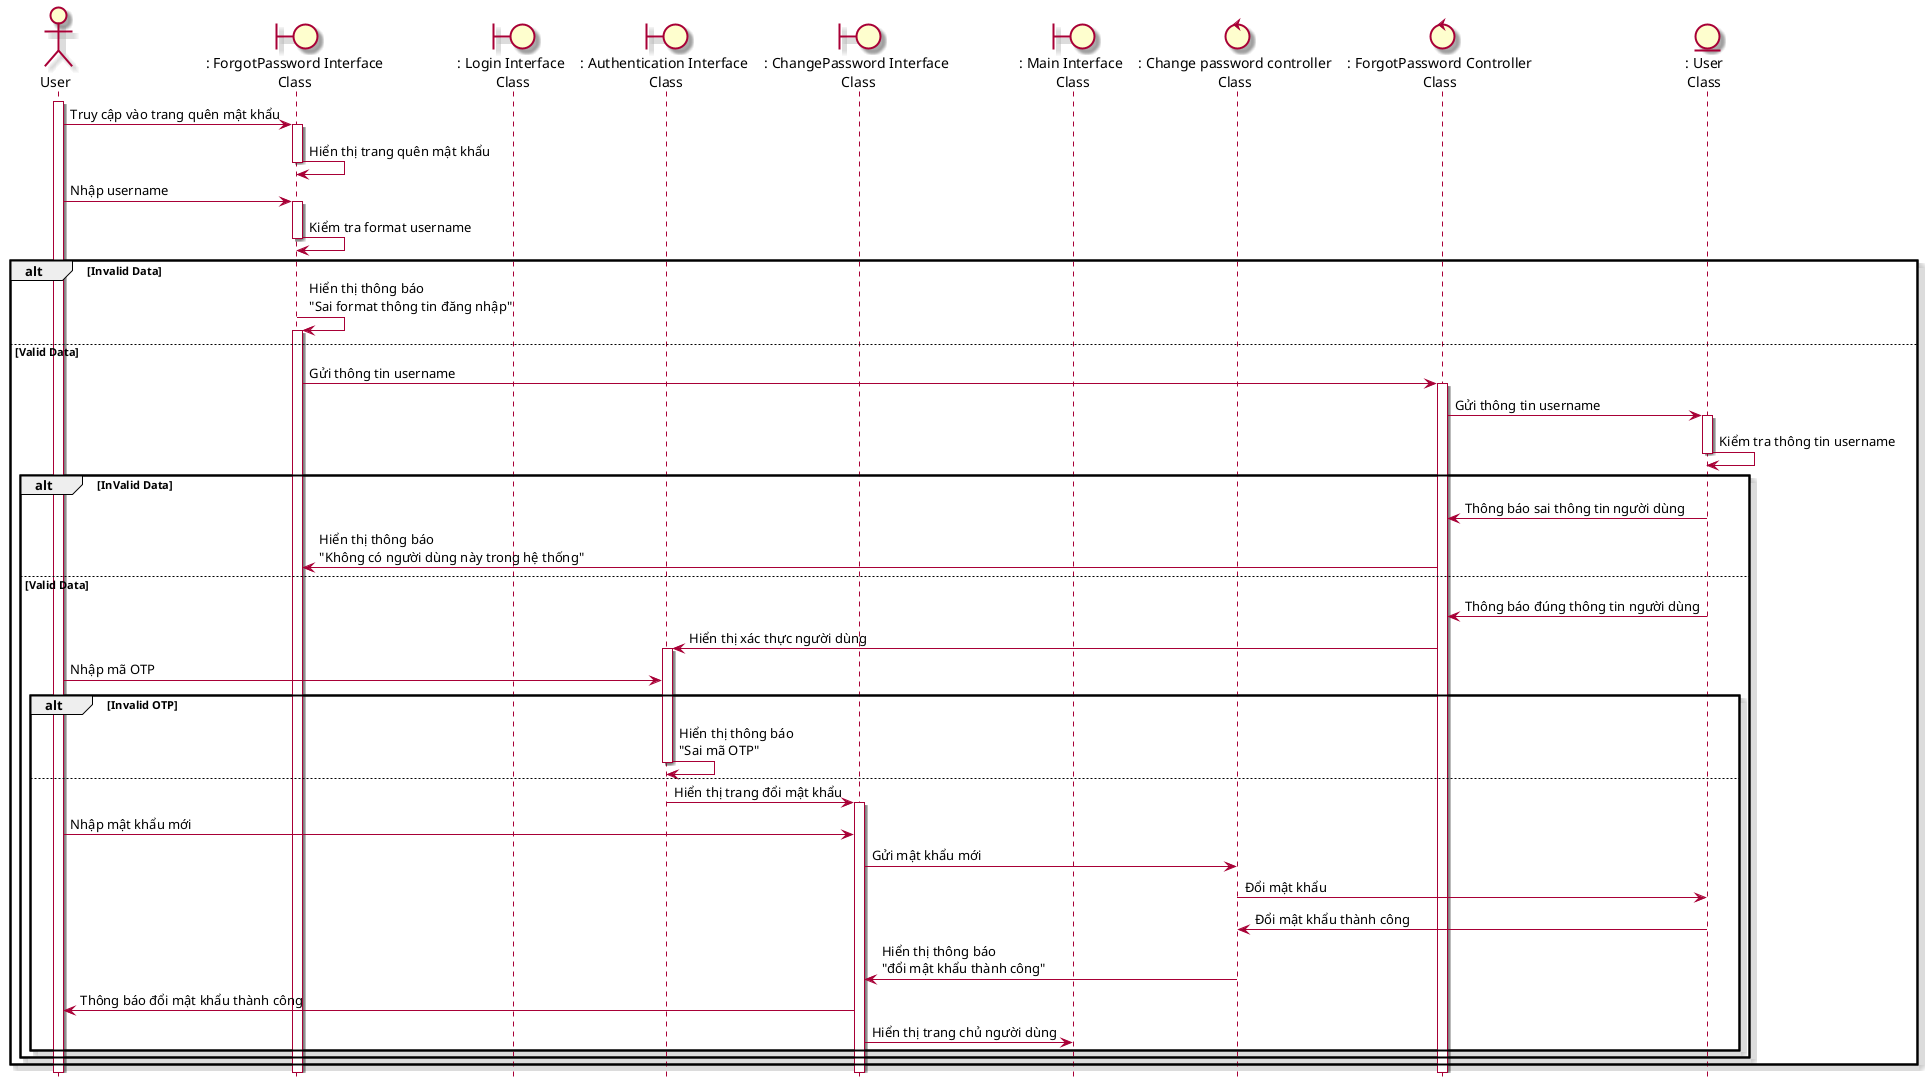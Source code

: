 @startuml SeqQuenMatKhau
skin rose
hide footbox
actor user as "User"
boundary forgotPassInterface as ": ForgotPassword Interface\nClass"
boundary loginInterface as ": Login Interface\n Class"
boundary authenticationInterface as ": Authentication Interface\n Class"
boundary changePassInterface as ": ChangePassword Interface\n Class"
boundary mainInterface as ": Main Interface\n Class"
control changePassController as ": Change password controller\nClass"
control forgotPassController as ": ForgotPassword Controller\nClass"
entity User as ": User\nClass"
user++
user -> forgotPassInterface++: Truy cập vào trang quên mật khẩu
forgotPassInterface -> forgotPassInterface--: Hiển thị trang quên mật khẩu
user -> forgotPassInterface++: Nhập username 
forgotPassInterface -> forgotPassInterface--: Kiểm tra format username
alt Invalid Data
    forgotPassInterface -> forgotPassInterface++: Hiển thị thông báo\n"Sai format thông tin đăng nhập"
else Valid Data
    forgotPassInterface -> forgotPassController++: Gửi thông tin username
    forgotPassController -> User++: Gửi thông tin username
    User -> User--: Kiểm tra thông tin username
    alt InValid Data
        User->forgotPassController: Thông báo sai thông tin người dùng
        forgotPassController -> forgotPassInterface: Hiển thị thông báo\n"Không có người dùng này trong hệ thống"
    else Valid Data
        User->forgotPassController--: Thông báo đúng thông tin người dùng
        forgotPassController -> authenticationInterface++: Hiển thị xác thực người dùng
        user -> authenticationInterface: Nhập mã OTP
        alt Invalid OTP
        authenticationInterface -> authenticationInterface--: Hiển thị thông báo\n"Sai mã OTP"
        else
        authenticationInterface -> changePassInterface++: Hiển thị trang đổi mật khẩu
        user -> changePassInterface: Nhập mật khẩu mới
        changePassInterface -> changePassController: Gửi mật khẩu mới
        changePassController -> User: Đổi mật khẩu
        User -> changePassController: Đổi mật khẩu thành công
        changePassController -> changePassInterface: Hiển thị thông báo \n"đổi mật khẩu thành công"
        changePassInterface -> user: Thông báo đổi mật khẩu thành công
        changePassInterface -> mainInterface: Hiển thị trang chủ người dùng
        end
    end 
end
@enduml